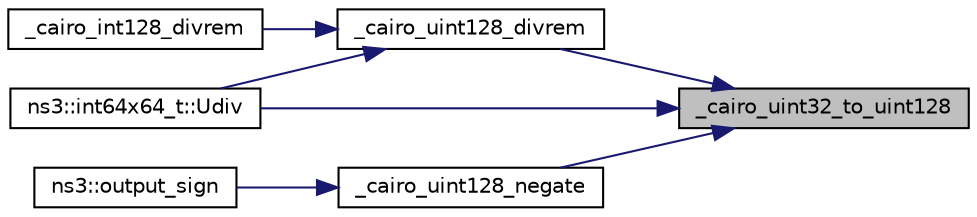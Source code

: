 digraph "_cairo_uint32_to_uint128"
{
 // LATEX_PDF_SIZE
  edge [fontname="Helvetica",fontsize="10",labelfontname="Helvetica",labelfontsize="10"];
  node [fontname="Helvetica",fontsize="10",shape=record];
  rankdir="RL";
  Node1 [label="_cairo_uint32_to_uint128",height=0.2,width=0.4,color="black", fillcolor="grey75", style="filled", fontcolor="black",tooltip=" "];
  Node1 -> Node2 [dir="back",color="midnightblue",fontsize="10",style="solid",fontname="Helvetica"];
  Node2 [label="_cairo_uint128_divrem",height=0.2,width=0.4,color="black", fillcolor="white", style="filled",URL="$cairo-wideint-private_8h.html#ad2c16372c5b65ee5942fef8b10cbd8a2",tooltip=" "];
  Node2 -> Node3 [dir="back",color="midnightblue",fontsize="10",style="solid",fontname="Helvetica"];
  Node3 [label="_cairo_int128_divrem",height=0.2,width=0.4,color="black", fillcolor="white", style="filled",URL="$cairo-wideint-private_8h.html#a24519f63947d9ea1536870c4534e1d81",tooltip=" "];
  Node2 -> Node4 [dir="back",color="midnightblue",fontsize="10",style="solid",fontname="Helvetica"];
  Node4 [label="ns3::int64x64_t::Udiv",height=0.2,width=0.4,color="black", fillcolor="white", style="filled",URL="$classns3_1_1int64x64__t.html#a5e73195bc06a9deb0ed1978427c93e82",tooltip="Unsigned division of Q64.64 values."];
  Node1 -> Node5 [dir="back",color="midnightblue",fontsize="10",style="solid",fontname="Helvetica"];
  Node5 [label="_cairo_uint128_negate",height=0.2,width=0.4,color="black", fillcolor="white", style="filled",URL="$cairo-wideint-private_8h.html#a2151111ba087a96c73aa89c2aa44ed7e",tooltip=" "];
  Node5 -> Node6 [dir="back",color="midnightblue",fontsize="10",style="solid",fontname="Helvetica"];
  Node6 [label="ns3::output_sign",height=0.2,width=0.4,color="black", fillcolor="white", style="filled",URL="$group__highprec.html#gabc1eadf47a990215c1b0b131d4f52cf9",tooltip="Compute the sign of the result of multiplying or dividing Q64.64 fixed precision operands."];
  Node1 -> Node4 [dir="back",color="midnightblue",fontsize="10",style="solid",fontname="Helvetica"];
}

